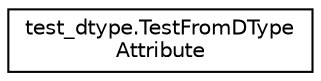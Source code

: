 digraph "Graphical Class Hierarchy"
{
 // LATEX_PDF_SIZE
  edge [fontname="Helvetica",fontsize="10",labelfontname="Helvetica",labelfontsize="10"];
  node [fontname="Helvetica",fontsize="10",shape=record];
  rankdir="LR";
  Node0 [label="test_dtype.TestFromDType\lAttribute",height=0.2,width=0.4,color="black", fillcolor="white", style="filled",URL="$classtest__dtype_1_1TestFromDTypeAttribute.html",tooltip=" "];
}
